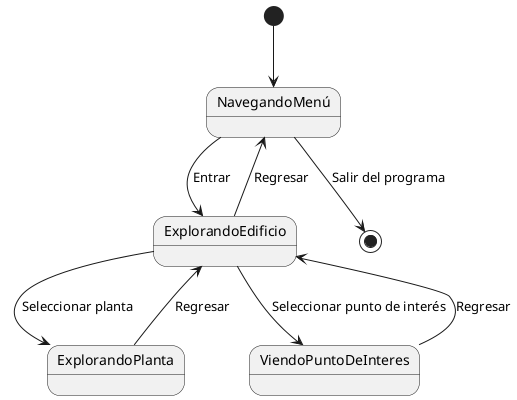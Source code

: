 @startuml

[*] --> NavegandoMenú
NavegandoMenú --> ExplorandoEdificio : Entrar
ExplorandoEdificio --> ExplorandoPlanta : Seleccionar planta
ExplorandoEdificio  --> ViendoPuntoDeInteres : Seleccionar punto de interés

ViendoPuntoDeInteres --> ExplorandoEdificio : Regresar
ExplorandoPlanta --> ExplorandoEdificio : Regresar
ExplorandoEdificio --> NavegandoMenú : Regresar

NavegandoMenú --> [*] : Salir del programa

@enduml
